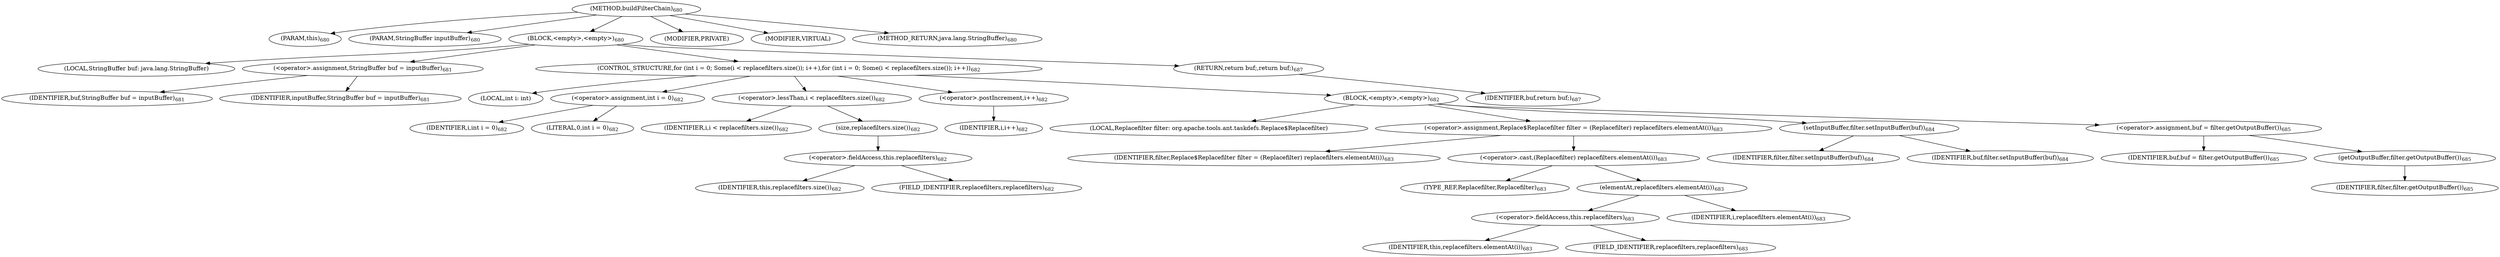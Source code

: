 digraph "buildFilterChain" {  
"1715" [label = <(METHOD,buildFilterChain)<SUB>680</SUB>> ]
"1716" [label = <(PARAM,this)<SUB>680</SUB>> ]
"1717" [label = <(PARAM,StringBuffer inputBuffer)<SUB>680</SUB>> ]
"1718" [label = <(BLOCK,&lt;empty&gt;,&lt;empty&gt;)<SUB>680</SUB>> ]
"1719" [label = <(LOCAL,StringBuffer buf: java.lang.StringBuffer)> ]
"1720" [label = <(&lt;operator&gt;.assignment,StringBuffer buf = inputBuffer)<SUB>681</SUB>> ]
"1721" [label = <(IDENTIFIER,buf,StringBuffer buf = inputBuffer)<SUB>681</SUB>> ]
"1722" [label = <(IDENTIFIER,inputBuffer,StringBuffer buf = inputBuffer)<SUB>681</SUB>> ]
"1723" [label = <(CONTROL_STRUCTURE,for (int i = 0; Some(i &lt; replacefilters.size()); i++),for (int i = 0; Some(i &lt; replacefilters.size()); i++))<SUB>682</SUB>> ]
"1724" [label = <(LOCAL,int i: int)> ]
"1725" [label = <(&lt;operator&gt;.assignment,int i = 0)<SUB>682</SUB>> ]
"1726" [label = <(IDENTIFIER,i,int i = 0)<SUB>682</SUB>> ]
"1727" [label = <(LITERAL,0,int i = 0)<SUB>682</SUB>> ]
"1728" [label = <(&lt;operator&gt;.lessThan,i &lt; replacefilters.size())<SUB>682</SUB>> ]
"1729" [label = <(IDENTIFIER,i,i &lt; replacefilters.size())<SUB>682</SUB>> ]
"1730" [label = <(size,replacefilters.size())<SUB>682</SUB>> ]
"1731" [label = <(&lt;operator&gt;.fieldAccess,this.replacefilters)<SUB>682</SUB>> ]
"1732" [label = <(IDENTIFIER,this,replacefilters.size())<SUB>682</SUB>> ]
"1733" [label = <(FIELD_IDENTIFIER,replacefilters,replacefilters)<SUB>682</SUB>> ]
"1734" [label = <(&lt;operator&gt;.postIncrement,i++)<SUB>682</SUB>> ]
"1735" [label = <(IDENTIFIER,i,i++)<SUB>682</SUB>> ]
"1736" [label = <(BLOCK,&lt;empty&gt;,&lt;empty&gt;)<SUB>682</SUB>> ]
"1737" [label = <(LOCAL,Replacefilter filter: org.apache.tools.ant.taskdefs.Replace$Replacefilter)> ]
"1738" [label = <(&lt;operator&gt;.assignment,Replace$Replacefilter filter = (Replacefilter) replacefilters.elementAt(i))<SUB>683</SUB>> ]
"1739" [label = <(IDENTIFIER,filter,Replace$Replacefilter filter = (Replacefilter) replacefilters.elementAt(i))<SUB>683</SUB>> ]
"1740" [label = <(&lt;operator&gt;.cast,(Replacefilter) replacefilters.elementAt(i))<SUB>683</SUB>> ]
"1741" [label = <(TYPE_REF,Replacefilter,Replacefilter)<SUB>683</SUB>> ]
"1742" [label = <(elementAt,replacefilters.elementAt(i))<SUB>683</SUB>> ]
"1743" [label = <(&lt;operator&gt;.fieldAccess,this.replacefilters)<SUB>683</SUB>> ]
"1744" [label = <(IDENTIFIER,this,replacefilters.elementAt(i))<SUB>683</SUB>> ]
"1745" [label = <(FIELD_IDENTIFIER,replacefilters,replacefilters)<SUB>683</SUB>> ]
"1746" [label = <(IDENTIFIER,i,replacefilters.elementAt(i))<SUB>683</SUB>> ]
"1747" [label = <(setInputBuffer,filter.setInputBuffer(buf))<SUB>684</SUB>> ]
"1748" [label = <(IDENTIFIER,filter,filter.setInputBuffer(buf))<SUB>684</SUB>> ]
"1749" [label = <(IDENTIFIER,buf,filter.setInputBuffer(buf))<SUB>684</SUB>> ]
"1750" [label = <(&lt;operator&gt;.assignment,buf = filter.getOutputBuffer())<SUB>685</SUB>> ]
"1751" [label = <(IDENTIFIER,buf,buf = filter.getOutputBuffer())<SUB>685</SUB>> ]
"1752" [label = <(getOutputBuffer,filter.getOutputBuffer())<SUB>685</SUB>> ]
"1753" [label = <(IDENTIFIER,filter,filter.getOutputBuffer())<SUB>685</SUB>> ]
"1754" [label = <(RETURN,return buf;,return buf;)<SUB>687</SUB>> ]
"1755" [label = <(IDENTIFIER,buf,return buf;)<SUB>687</SUB>> ]
"1756" [label = <(MODIFIER,PRIVATE)> ]
"1757" [label = <(MODIFIER,VIRTUAL)> ]
"1758" [label = <(METHOD_RETURN,java.lang.StringBuffer)<SUB>680</SUB>> ]
  "1715" -> "1716" 
  "1715" -> "1717" 
  "1715" -> "1718" 
  "1715" -> "1756" 
  "1715" -> "1757" 
  "1715" -> "1758" 
  "1718" -> "1719" 
  "1718" -> "1720" 
  "1718" -> "1723" 
  "1718" -> "1754" 
  "1720" -> "1721" 
  "1720" -> "1722" 
  "1723" -> "1724" 
  "1723" -> "1725" 
  "1723" -> "1728" 
  "1723" -> "1734" 
  "1723" -> "1736" 
  "1725" -> "1726" 
  "1725" -> "1727" 
  "1728" -> "1729" 
  "1728" -> "1730" 
  "1730" -> "1731" 
  "1731" -> "1732" 
  "1731" -> "1733" 
  "1734" -> "1735" 
  "1736" -> "1737" 
  "1736" -> "1738" 
  "1736" -> "1747" 
  "1736" -> "1750" 
  "1738" -> "1739" 
  "1738" -> "1740" 
  "1740" -> "1741" 
  "1740" -> "1742" 
  "1742" -> "1743" 
  "1742" -> "1746" 
  "1743" -> "1744" 
  "1743" -> "1745" 
  "1747" -> "1748" 
  "1747" -> "1749" 
  "1750" -> "1751" 
  "1750" -> "1752" 
  "1752" -> "1753" 
  "1754" -> "1755" 
}
